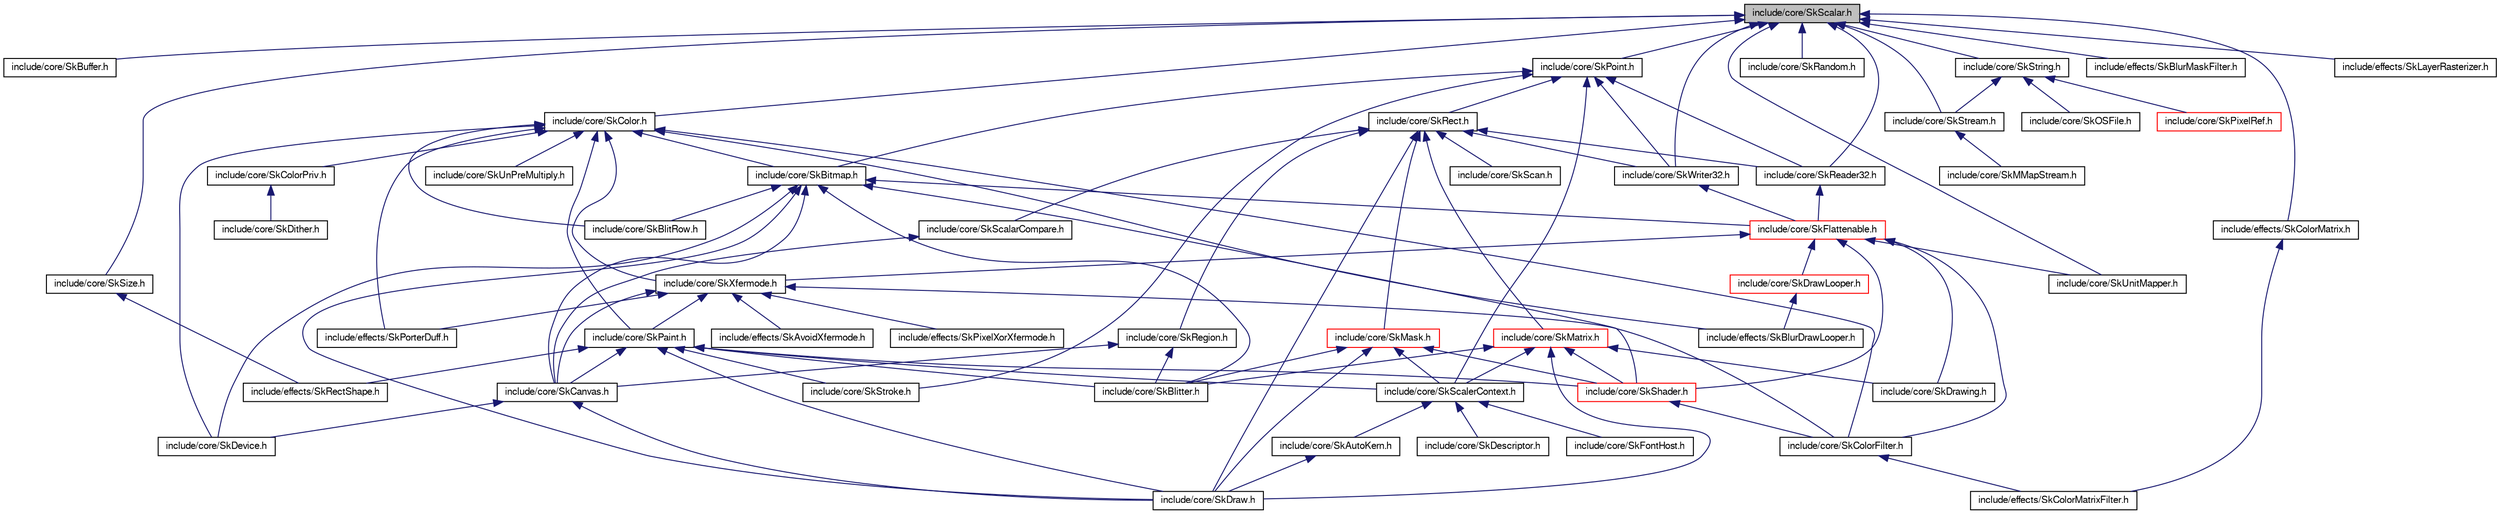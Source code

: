 digraph G
{
  edge [fontname="FreeSans",fontsize="10",labelfontname="FreeSans",labelfontsize="10"];
  node [fontname="FreeSans",fontsize="10",shape=record];
  Node1 [label="include/core/SkScalar.h",height=0.2,width=0.4,color="black", fillcolor="grey75", style="filled" fontcolor="black"];
  Node1 -> Node2 [dir=back,color="midnightblue",fontsize="10",style="solid",fontname="FreeSans"];
  Node2 [label="include/core/SkBuffer.h",height=0.2,width=0.4,color="black", fillcolor="white", style="filled",URL="$_sk_buffer_8h.html"];
  Node1 -> Node3 [dir=back,color="midnightblue",fontsize="10",style="solid",fontname="FreeSans"];
  Node3 [label="include/core/SkColor.h",height=0.2,width=0.4,color="black", fillcolor="white", style="filled",URL="$_sk_color_8h.html"];
  Node3 -> Node4 [dir=back,color="midnightblue",fontsize="10",style="solid",fontname="FreeSans"];
  Node4 [label="include/core/SkBitmap.h",height=0.2,width=0.4,color="black", fillcolor="white", style="filled",URL="$_sk_bitmap_8h.html"];
  Node4 -> Node5 [dir=back,color="midnightblue",fontsize="10",style="solid",fontname="FreeSans"];
  Node5 [label="include/core/SkBlitRow.h",height=0.2,width=0.4,color="black", fillcolor="white", style="filled",URL="$_sk_blit_row_8h.html"];
  Node4 -> Node6 [dir=back,color="midnightblue",fontsize="10",style="solid",fontname="FreeSans"];
  Node6 [label="include/core/SkBlitter.h",height=0.2,width=0.4,color="black", fillcolor="white", style="filled",URL="$_sk_blitter_8h.html"];
  Node4 -> Node7 [dir=back,color="midnightblue",fontsize="10",style="solid",fontname="FreeSans"];
  Node7 [label="include/core/SkCanvas.h",height=0.2,width=0.4,color="black", fillcolor="white", style="filled",URL="$_sk_canvas_8h.html"];
  Node7 -> Node8 [dir=back,color="midnightblue",fontsize="10",style="solid",fontname="FreeSans"];
  Node8 [label="include/core/SkDevice.h",height=0.2,width=0.4,color="black", fillcolor="white", style="filled",URL="$_sk_device_8h.html"];
  Node7 -> Node9 [dir=back,color="midnightblue",fontsize="10",style="solid",fontname="FreeSans"];
  Node9 [label="include/core/SkDraw.h",height=0.2,width=0.4,color="black", fillcolor="white", style="filled",URL="$_sk_draw_8h.html"];
  Node4 -> Node8 [dir=back,color="midnightblue",fontsize="10",style="solid",fontname="FreeSans"];
  Node4 -> Node9 [dir=back,color="midnightblue",fontsize="10",style="solid",fontname="FreeSans"];
  Node4 -> Node10 [dir=back,color="midnightblue",fontsize="10",style="solid",fontname="FreeSans"];
  Node10 [label="include/core/SkFlattenable.h",height=0.2,width=0.4,color="red", fillcolor="white", style="filled",URL="$_sk_flattenable_8h.html"];
  Node10 -> Node11 [dir=back,color="midnightblue",fontsize="10",style="solid",fontname="FreeSans"];
  Node11 [label="include/core/SkColorFilter.h",height=0.2,width=0.4,color="black", fillcolor="white", style="filled",URL="$_sk_color_filter_8h.html"];
  Node11 -> Node12 [dir=back,color="midnightblue",fontsize="10",style="solid",fontname="FreeSans"];
  Node12 [label="include/effects/SkColorMatrixFilter.h",height=0.2,width=0.4,color="black", fillcolor="white", style="filled",URL="$_sk_color_matrix_filter_8h.html"];
  Node10 -> Node13 [dir=back,color="midnightblue",fontsize="10",style="solid",fontname="FreeSans"];
  Node13 [label="include/core/SkDrawing.h",height=0.2,width=0.4,color="black", fillcolor="white", style="filled",URL="$_sk_drawing_8h.html"];
  Node10 -> Node14 [dir=back,color="midnightblue",fontsize="10",style="solid",fontname="FreeSans"];
  Node14 [label="include/core/SkDrawLooper.h",height=0.2,width=0.4,color="red", fillcolor="white", style="filled",URL="$_sk_draw_looper_8h.html"];
  Node14 -> Node15 [dir=back,color="midnightblue",fontsize="10",style="solid",fontname="FreeSans"];
  Node15 [label="include/effects/SkBlurDrawLooper.h",height=0.2,width=0.4,color="black", fillcolor="white", style="filled",URL="$_sk_blur_draw_looper_8h.html"];
  Node10 -> Node16 [dir=back,color="midnightblue",fontsize="10",style="solid",fontname="FreeSans"];
  Node16 [label="include/core/SkShader.h",height=0.2,width=0.4,color="red", fillcolor="white", style="filled",URL="$_sk_shader_8h.html"];
  Node16 -> Node11 [dir=back,color="midnightblue",fontsize="10",style="solid",fontname="FreeSans"];
  Node10 -> Node17 [dir=back,color="midnightblue",fontsize="10",style="solid",fontname="FreeSans"];
  Node17 [label="include/core/SkUnitMapper.h",height=0.2,width=0.4,color="black", fillcolor="white", style="filled",URL="$_sk_unit_mapper_8h.html"];
  Node10 -> Node18 [dir=back,color="midnightblue",fontsize="10",style="solid",fontname="FreeSans"];
  Node18 [label="include/core/SkXfermode.h",height=0.2,width=0.4,color="black", fillcolor="white", style="filled",URL="$_sk_xfermode_8h.html"];
  Node18 -> Node7 [dir=back,color="midnightblue",fontsize="10",style="solid",fontname="FreeSans"];
  Node18 -> Node11 [dir=back,color="midnightblue",fontsize="10",style="solid",fontname="FreeSans"];
  Node18 -> Node19 [dir=back,color="midnightblue",fontsize="10",style="solid",fontname="FreeSans"];
  Node19 [label="include/core/SkPaint.h",height=0.2,width=0.4,color="black", fillcolor="white", style="filled",URL="$_sk_paint_8h.html"];
  Node19 -> Node6 [dir=back,color="midnightblue",fontsize="10",style="solid",fontname="FreeSans"];
  Node19 -> Node7 [dir=back,color="midnightblue",fontsize="10",style="solid",fontname="FreeSans"];
  Node19 -> Node9 [dir=back,color="midnightblue",fontsize="10",style="solid",fontname="FreeSans"];
  Node19 -> Node20 [dir=back,color="midnightblue",fontsize="10",style="solid",fontname="FreeSans"];
  Node20 [label="include/core/SkScalerContext.h",height=0.2,width=0.4,color="black", fillcolor="white", style="filled",URL="$_sk_scaler_context_8h.html"];
  Node20 -> Node21 [dir=back,color="midnightblue",fontsize="10",style="solid",fontname="FreeSans"];
  Node21 [label="include/core/SkAutoKern.h",height=0.2,width=0.4,color="black", fillcolor="white", style="filled",URL="$_sk_auto_kern_8h.html"];
  Node21 -> Node9 [dir=back,color="midnightblue",fontsize="10",style="solid",fontname="FreeSans"];
  Node20 -> Node22 [dir=back,color="midnightblue",fontsize="10",style="solid",fontname="FreeSans"];
  Node22 [label="include/core/SkDescriptor.h",height=0.2,width=0.4,color="black", fillcolor="white", style="filled",URL="$_sk_descriptor_8h.html"];
  Node20 -> Node23 [dir=back,color="midnightblue",fontsize="10",style="solid",fontname="FreeSans"];
  Node23 [label="include/core/SkFontHost.h",height=0.2,width=0.4,color="black", fillcolor="white", style="filled",URL="$_sk_font_host_8h.html"];
  Node19 -> Node16 [dir=back,color="midnightblue",fontsize="10",style="solid",fontname="FreeSans"];
  Node19 -> Node24 [dir=back,color="midnightblue",fontsize="10",style="solid",fontname="FreeSans"];
  Node24 [label="include/core/SkStroke.h",height=0.2,width=0.4,color="black", fillcolor="white", style="filled",URL="$_sk_stroke_8h.html"];
  Node19 -> Node25 [dir=back,color="midnightblue",fontsize="10",style="solid",fontname="FreeSans"];
  Node25 [label="include/effects/SkRectShape.h",height=0.2,width=0.4,color="black", fillcolor="white", style="filled",URL="$_sk_rect_shape_8h.html"];
  Node18 -> Node26 [dir=back,color="midnightblue",fontsize="10",style="solid",fontname="FreeSans"];
  Node26 [label="include/effects/SkAvoidXfermode.h",height=0.2,width=0.4,color="black", fillcolor="white", style="filled",URL="$_sk_avoid_xfermode_8h.html"];
  Node18 -> Node27 [dir=back,color="midnightblue",fontsize="10",style="solid",fontname="FreeSans"];
  Node27 [label="include/effects/SkPixelXorXfermode.h",height=0.2,width=0.4,color="black", fillcolor="white", style="filled",URL="$_sk_pixel_xor_xfermode_8h.html"];
  Node18 -> Node28 [dir=back,color="midnightblue",fontsize="10",style="solid",fontname="FreeSans"];
  Node28 [label="include/effects/SkPorterDuff.h",height=0.2,width=0.4,color="black", fillcolor="white", style="filled",URL="$_sk_porter_duff_8h.html"];
  Node4 -> Node16 [dir=back,color="midnightblue",fontsize="10",style="solid",fontname="FreeSans"];
  Node3 -> Node5 [dir=back,color="midnightblue",fontsize="10",style="solid",fontname="FreeSans"];
  Node3 -> Node11 [dir=back,color="midnightblue",fontsize="10",style="solid",fontname="FreeSans"];
  Node3 -> Node29 [dir=back,color="midnightblue",fontsize="10",style="solid",fontname="FreeSans"];
  Node29 [label="include/core/SkColorPriv.h",height=0.2,width=0.4,color="black", fillcolor="white", style="filled",URL="$_sk_color_priv_8h.html"];
  Node29 -> Node30 [dir=back,color="midnightblue",fontsize="10",style="solid",fontname="FreeSans"];
  Node30 [label="include/core/SkDither.h",height=0.2,width=0.4,color="black", fillcolor="white", style="filled",URL="$_sk_dither_8h.html"];
  Node3 -> Node8 [dir=back,color="midnightblue",fontsize="10",style="solid",fontname="FreeSans"];
  Node3 -> Node19 [dir=back,color="midnightblue",fontsize="10",style="solid",fontname="FreeSans"];
  Node3 -> Node31 [dir=back,color="midnightblue",fontsize="10",style="solid",fontname="FreeSans"];
  Node31 [label="include/core/SkUnPreMultiply.h",height=0.2,width=0.4,color="black", fillcolor="white", style="filled",URL="$_sk_un_pre_multiply_8h.html"];
  Node3 -> Node18 [dir=back,color="midnightblue",fontsize="10",style="solid",fontname="FreeSans"];
  Node3 -> Node15 [dir=back,color="midnightblue",fontsize="10",style="solid",fontname="FreeSans"];
  Node3 -> Node28 [dir=back,color="midnightblue",fontsize="10",style="solid",fontname="FreeSans"];
  Node1 -> Node32 [dir=back,color="midnightblue",fontsize="10",style="solid",fontname="FreeSans"];
  Node32 [label="include/core/SkPoint.h",height=0.2,width=0.4,color="black", fillcolor="white", style="filled",URL="$_sk_point_8h.html"];
  Node32 -> Node4 [dir=back,color="midnightblue",fontsize="10",style="solid",fontname="FreeSans"];
  Node32 -> Node33 [dir=back,color="midnightblue",fontsize="10",style="solid",fontname="FreeSans"];
  Node33 [label="include/core/SkReader32.h",height=0.2,width=0.4,color="black", fillcolor="white", style="filled",URL="$_sk_reader32_8h.html"];
  Node33 -> Node10 [dir=back,color="midnightblue",fontsize="10",style="solid",fontname="FreeSans"];
  Node32 -> Node34 [dir=back,color="midnightblue",fontsize="10",style="solid",fontname="FreeSans"];
  Node34 [label="include/core/SkRect.h",height=0.2,width=0.4,color="black", fillcolor="white", style="filled",URL="$_sk_rect_8h.html"];
  Node34 -> Node9 [dir=back,color="midnightblue",fontsize="10",style="solid",fontname="FreeSans"];
  Node34 -> Node35 [dir=back,color="midnightblue",fontsize="10",style="solid",fontname="FreeSans"];
  Node35 [label="include/core/SkMask.h",height=0.2,width=0.4,color="red", fillcolor="white", style="filled",URL="$_sk_mask_8h.html"];
  Node35 -> Node6 [dir=back,color="midnightblue",fontsize="10",style="solid",fontname="FreeSans"];
  Node35 -> Node9 [dir=back,color="midnightblue",fontsize="10",style="solid",fontname="FreeSans"];
  Node35 -> Node20 [dir=back,color="midnightblue",fontsize="10",style="solid",fontname="FreeSans"];
  Node35 -> Node16 [dir=back,color="midnightblue",fontsize="10",style="solid",fontname="FreeSans"];
  Node34 -> Node36 [dir=back,color="midnightblue",fontsize="10",style="solid",fontname="FreeSans"];
  Node36 [label="include/core/SkMatrix.h",height=0.2,width=0.4,color="red", fillcolor="white", style="filled",URL="$_sk_matrix_8h.html"];
  Node36 -> Node6 [dir=back,color="midnightblue",fontsize="10",style="solid",fontname="FreeSans"];
  Node36 -> Node9 [dir=back,color="midnightblue",fontsize="10",style="solid",fontname="FreeSans"];
  Node36 -> Node13 [dir=back,color="midnightblue",fontsize="10",style="solid",fontname="FreeSans"];
  Node36 -> Node20 [dir=back,color="midnightblue",fontsize="10",style="solid",fontname="FreeSans"];
  Node36 -> Node16 [dir=back,color="midnightblue",fontsize="10",style="solid",fontname="FreeSans"];
  Node34 -> Node33 [dir=back,color="midnightblue",fontsize="10",style="solid",fontname="FreeSans"];
  Node34 -> Node37 [dir=back,color="midnightblue",fontsize="10",style="solid",fontname="FreeSans"];
  Node37 [label="include/core/SkRegion.h",height=0.2,width=0.4,color="black", fillcolor="white", style="filled",URL="$_sk_region_8h.html"];
  Node37 -> Node6 [dir=back,color="midnightblue",fontsize="10",style="solid",fontname="FreeSans"];
  Node37 -> Node7 [dir=back,color="midnightblue",fontsize="10",style="solid",fontname="FreeSans"];
  Node34 -> Node38 [dir=back,color="midnightblue",fontsize="10",style="solid",fontname="FreeSans"];
  Node38 [label="include/core/SkScalarCompare.h",height=0.2,width=0.4,color="black", fillcolor="white", style="filled",URL="$_sk_scalar_compare_8h.html"];
  Node38 -> Node7 [dir=back,color="midnightblue",fontsize="10",style="solid",fontname="FreeSans"];
  Node34 -> Node39 [dir=back,color="midnightblue",fontsize="10",style="solid",fontname="FreeSans"];
  Node39 [label="include/core/SkScan.h",height=0.2,width=0.4,color="black", fillcolor="white", style="filled",URL="$_sk_scan_8h.html"];
  Node34 -> Node40 [dir=back,color="midnightblue",fontsize="10",style="solid",fontname="FreeSans"];
  Node40 [label="include/core/SkWriter32.h",height=0.2,width=0.4,color="black", fillcolor="white", style="filled",URL="$_sk_writer32_8h.html"];
  Node40 -> Node10 [dir=back,color="midnightblue",fontsize="10",style="solid",fontname="FreeSans"];
  Node32 -> Node20 [dir=back,color="midnightblue",fontsize="10",style="solid",fontname="FreeSans"];
  Node32 -> Node24 [dir=back,color="midnightblue",fontsize="10",style="solid",fontname="FreeSans"];
  Node32 -> Node40 [dir=back,color="midnightblue",fontsize="10",style="solid",fontname="FreeSans"];
  Node1 -> Node41 [dir=back,color="midnightblue",fontsize="10",style="solid",fontname="FreeSans"];
  Node41 [label="include/core/SkRandom.h",height=0.2,width=0.4,color="black", fillcolor="white", style="filled",URL="$_sk_random_8h.html"];
  Node1 -> Node33 [dir=back,color="midnightblue",fontsize="10",style="solid",fontname="FreeSans"];
  Node1 -> Node42 [dir=back,color="midnightblue",fontsize="10",style="solid",fontname="FreeSans"];
  Node42 [label="include/core/SkSize.h",height=0.2,width=0.4,color="black", fillcolor="white", style="filled",URL="$_sk_size_8h.html"];
  Node42 -> Node25 [dir=back,color="midnightblue",fontsize="10",style="solid",fontname="FreeSans"];
  Node1 -> Node43 [dir=back,color="midnightblue",fontsize="10",style="solid",fontname="FreeSans"];
  Node43 [label="include/core/SkStream.h",height=0.2,width=0.4,color="black", fillcolor="white", style="filled",URL="$_sk_stream_8h.html"];
  Node43 -> Node44 [dir=back,color="midnightblue",fontsize="10",style="solid",fontname="FreeSans"];
  Node44 [label="include/core/SkMMapStream.h",height=0.2,width=0.4,color="black", fillcolor="white", style="filled",URL="$_sk_m_map_stream_8h.html"];
  Node1 -> Node45 [dir=back,color="midnightblue",fontsize="10",style="solid",fontname="FreeSans"];
  Node45 [label="include/core/SkString.h",height=0.2,width=0.4,color="black", fillcolor="white", style="filled",URL="$_sk_string_8h.html"];
  Node45 -> Node46 [dir=back,color="midnightblue",fontsize="10",style="solid",fontname="FreeSans"];
  Node46 [label="include/core/SkOSFile.h",height=0.2,width=0.4,color="black", fillcolor="white", style="filled",URL="$_sk_o_s_file_8h.html"];
  Node45 -> Node47 [dir=back,color="midnightblue",fontsize="10",style="solid",fontname="FreeSans"];
  Node47 [label="include/core/SkPixelRef.h",height=0.2,width=0.4,color="red", fillcolor="white", style="filled",URL="$_sk_pixel_ref_8h.html"];
  Node45 -> Node43 [dir=back,color="midnightblue",fontsize="10",style="solid",fontname="FreeSans"];
  Node1 -> Node17 [dir=back,color="midnightblue",fontsize="10",style="solid",fontname="FreeSans"];
  Node1 -> Node40 [dir=back,color="midnightblue",fontsize="10",style="solid",fontname="FreeSans"];
  Node1 -> Node48 [dir=back,color="midnightblue",fontsize="10",style="solid",fontname="FreeSans"];
  Node48 [label="include/effects/SkBlurMaskFilter.h",height=0.2,width=0.4,color="black", fillcolor="white", style="filled",URL="$_sk_blur_mask_filter_8h.html"];
  Node1 -> Node49 [dir=back,color="midnightblue",fontsize="10",style="solid",fontname="FreeSans"];
  Node49 [label="include/effects/SkColorMatrix.h",height=0.2,width=0.4,color="black", fillcolor="white", style="filled",URL="$_sk_color_matrix_8h.html"];
  Node49 -> Node12 [dir=back,color="midnightblue",fontsize="10",style="solid",fontname="FreeSans"];
  Node1 -> Node50 [dir=back,color="midnightblue",fontsize="10",style="solid",fontname="FreeSans"];
  Node50 [label="include/effects/SkLayerRasterizer.h",height=0.2,width=0.4,color="black", fillcolor="white", style="filled",URL="$_sk_layer_rasterizer_8h.html"];
}
